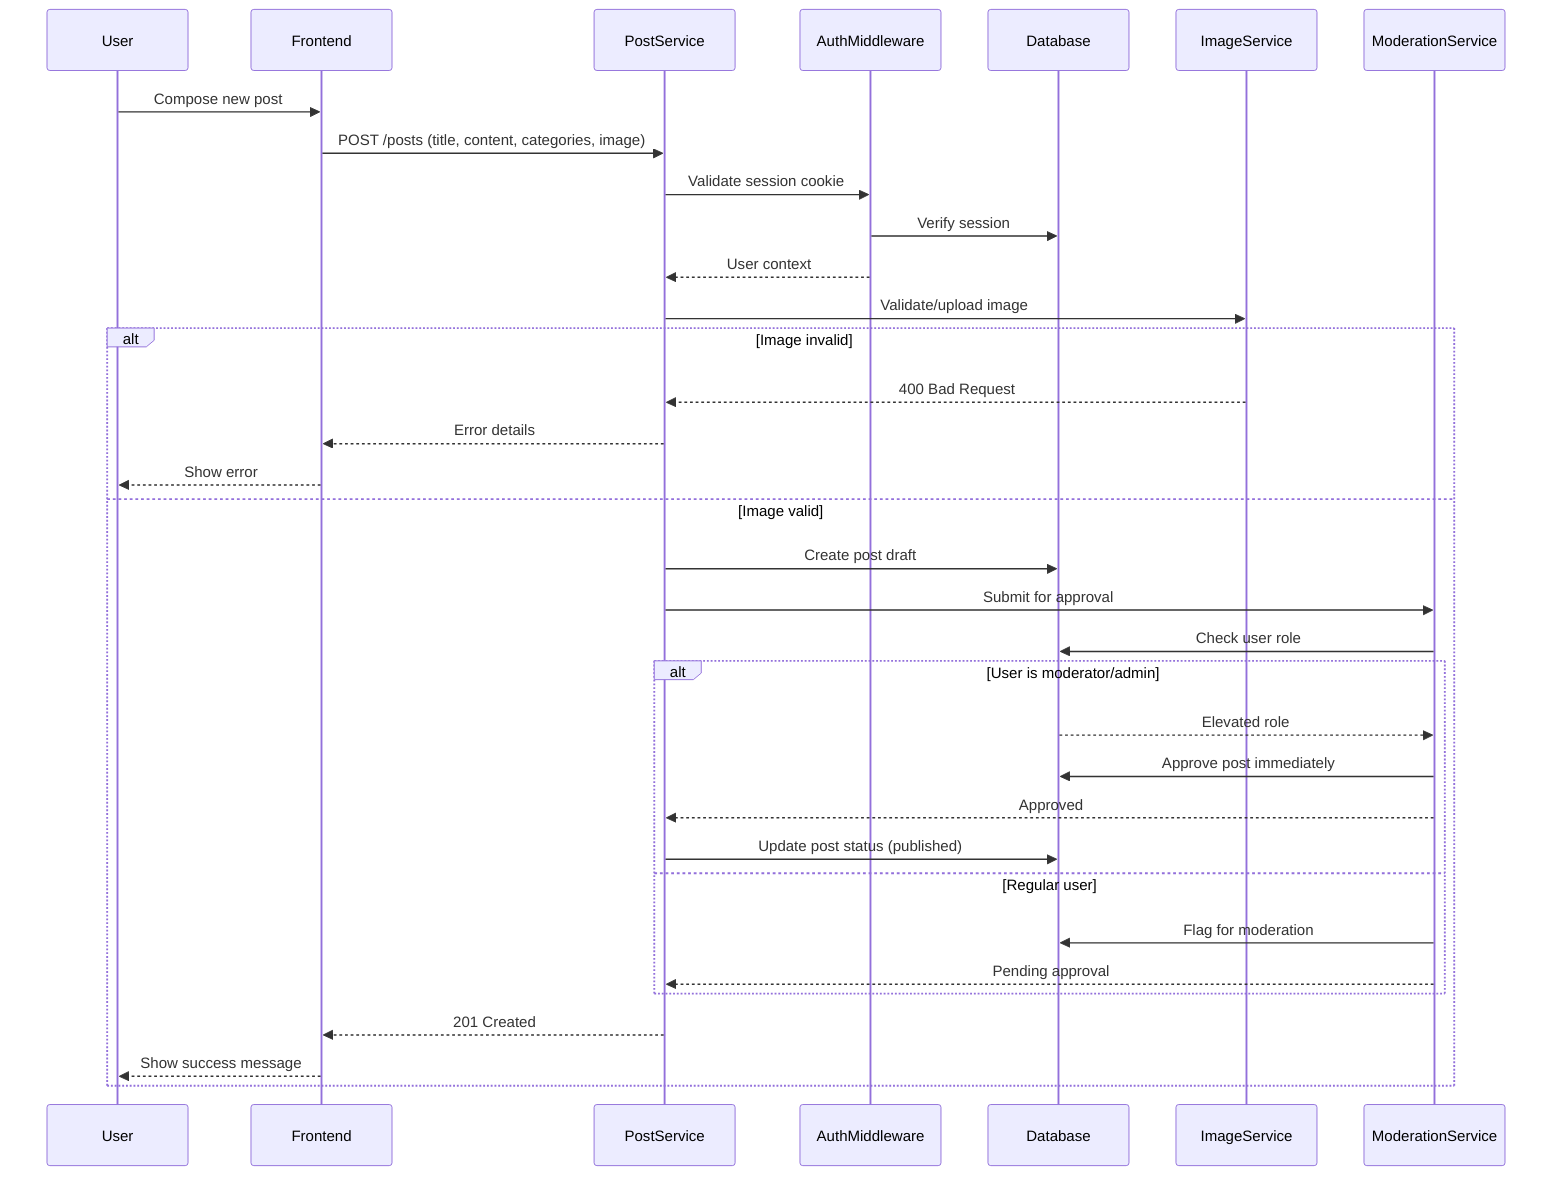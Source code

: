 sequenceDiagram
    participant User
    participant Frontend
    participant PostService
    participant AuthMiddleware
    participant Database
    participant ImageService
    participant ModerationService
    
    User->>Frontend: Compose new post
    Frontend->>PostService: POST /posts (title, content, categories, image)
    PostService->>AuthMiddleware: Validate session cookie
    AuthMiddleware->>Database: Verify session
    AuthMiddleware-->>PostService: User context
    PostService->>ImageService: Validate/upload image
    alt Image invalid
        ImageService-->>PostService: 400 Bad Request
        PostService-->>Frontend: Error details
        Frontend-->>User: Show error
    else Image valid
        PostService->>Database: Create post draft
        PostService->>ModerationService: Submit for approval
        ModerationService->>Database: Check user role
        alt User is moderator/admin
            Database-->>ModerationService: Elevated role
            ModerationService->>Database: Approve post immediately
            ModerationService-->>PostService: Approved
            PostService->>Database: Update post status (published)
        else Regular user
            ModerationService->>Database: Flag for moderation
            ModerationService-->>PostService: Pending approval
        end
        PostService-->>Frontend: 201 Created
        Frontend-->>User: Show success message
    end